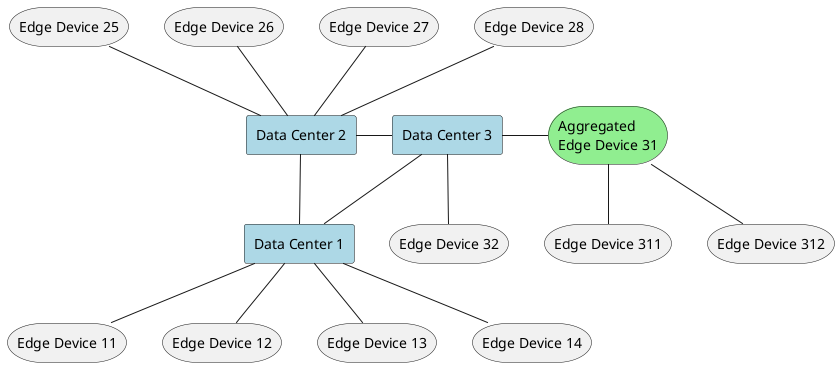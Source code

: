 @startuml
    rectangle "Data Center 1" as C1 #lightblue
    rectangle "Data Center 2" as C2 #lightblue
    rectangle "Data Center 3" as CA #lightblue

    storage "Edge Device 11" as C3
    storage "Edge Device 12" as C4
    storage "Edge Device 13" as C5
    storage "Edge Device 14" as C6
    storage "Edge Device 25" as C7
    storage "Edge Device 26" as C8
    storage "Edge Device 27" as C9
    storage "Edge Device 28" as C10
    storage "Aggregated\nEdge Device 31" as CA3 #lightgreen
    storage "Edge Device 32" as CA4
    storage "Edge Device 311" as CA5
    storage "Edge Device 312" as CA6

    C2 -- C1
    CA -- C1
    C2 - CA
    C1 -- C3
    C1 -- C4
    C1 -- C5
    C1 -- C6
    C7 -- C2
    C8 -- C2
    C9 -- C2
    C10 -- C2

    CA - CA3
    CA -- CA4
    CA3 -- CA5
    CA3 -- CA6
@enduml
